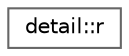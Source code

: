 digraph "Graphical Class Hierarchy"
{
 // LATEX_PDF_SIZE
  bgcolor="transparent";
  edge [fontname=Helvetica,fontsize=10,labelfontname=Helvetica,labelfontsize=10];
  node [fontname=Helvetica,fontsize=10,shape=box,height=0.2,width=0.4];
  rankdir="LR";
  Node0 [id="Node000000",label="detail::r",height=0.2,width=0.4,color="grey40", fillcolor="white", style="filled",URL="$structdetail_1_1r.html",tooltip="SA auxiliary function r and its derivative."];
}
